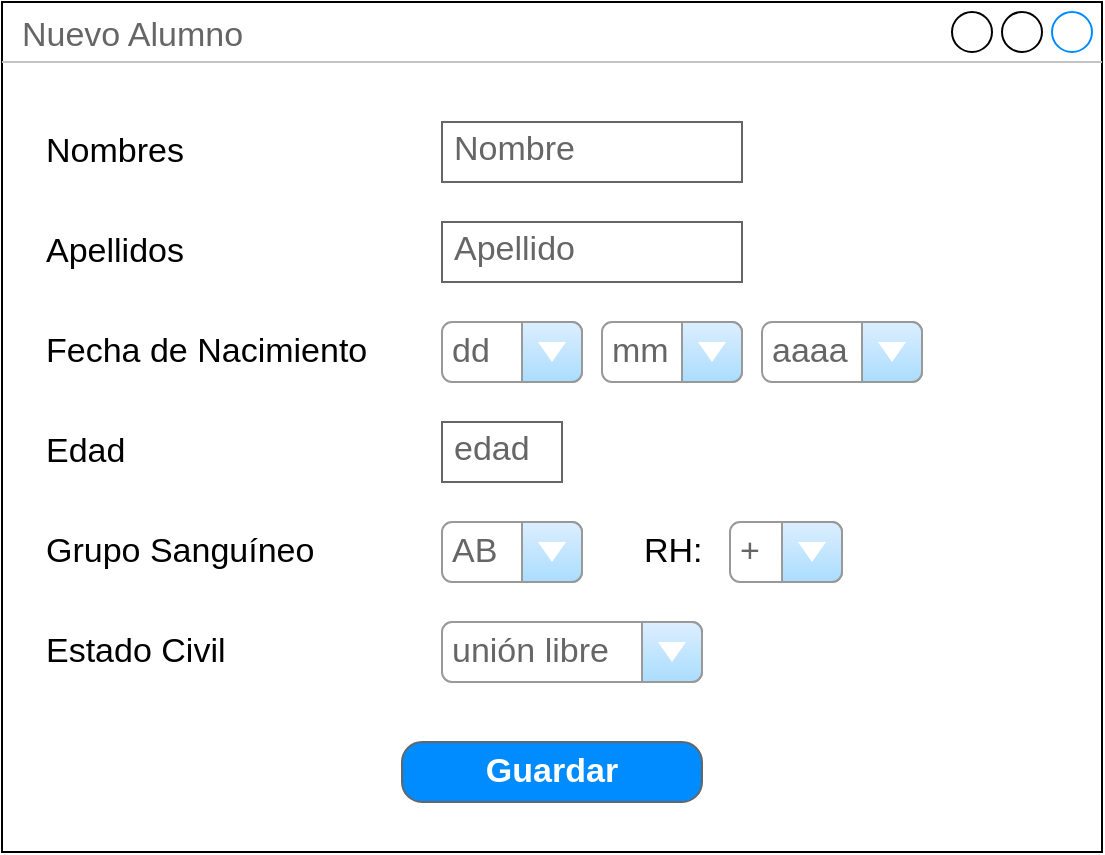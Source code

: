 <mxfile version="23.0.2" type="github">
  <diagram name="Página-1" id="fi6VvROfdYU-AcloMPlt">
    <mxGraphModel dx="1434" dy="738" grid="1" gridSize="10" guides="1" tooltips="1" connect="1" arrows="1" fold="1" page="1" pageScale="1" pageWidth="827" pageHeight="1169" math="0" shadow="0">
      <root>
        <mxCell id="0" />
        <mxCell id="1" parent="0" />
        <mxCell id="y7k0jvvtg_eauchYW0E5-14" value="Nuevo Alumno" style="strokeWidth=1;shadow=0;dashed=0;align=center;html=1;shape=mxgraph.mockup.containers.window;align=left;verticalAlign=top;spacingLeft=8;strokeColor2=#008cff;strokeColor3=#c4c4c4;fontColor=#666666;mainText=;fontSize=17;labelBackgroundColor=none;whiteSpace=wrap;" parent="1" vertex="1">
          <mxGeometry width="550" height="425" as="geometry" />
        </mxCell>
        <mxCell id="y7k0jvvtg_eauchYW0E5-15" value="Nombre" style="strokeWidth=1;shadow=0;dashed=0;align=center;html=1;shape=mxgraph.mockup.text.textBox;fontColor=#666666;align=left;fontSize=17;spacingLeft=4;spacingTop=-3;whiteSpace=wrap;strokeColor=#666666;mainText=" parent="1" vertex="1">
          <mxGeometry x="220" y="60" width="150" height="30" as="geometry" />
        </mxCell>
        <mxCell id="y7k0jvvtg_eauchYW0E5-16" value="Apellido" style="strokeWidth=1;shadow=0;dashed=0;align=center;html=1;shape=mxgraph.mockup.text.textBox;fontColor=#666666;align=left;fontSize=17;spacingLeft=4;spacingTop=-3;whiteSpace=wrap;strokeColor=#666666;mainText=" parent="1" vertex="1">
          <mxGeometry x="220" y="110" width="150" height="30" as="geometry" />
        </mxCell>
        <mxCell id="y7k0jvvtg_eauchYW0E5-17" value="dd" style="strokeWidth=1;shadow=0;dashed=0;align=center;html=1;shape=mxgraph.mockup.forms.comboBox;strokeColor=#999999;fillColor=#ddeeff;align=left;fillColor2=#aaddff;mainText=;fontColor=#666666;fontSize=17;spacingLeft=3;" parent="1" vertex="1">
          <mxGeometry x="220" y="160" width="70" height="30" as="geometry" />
        </mxCell>
        <mxCell id="y7k0jvvtg_eauchYW0E5-19" value="mm" style="strokeWidth=1;shadow=0;dashed=0;align=center;html=1;shape=mxgraph.mockup.forms.comboBox;strokeColor=#999999;fillColor=#ddeeff;align=left;fillColor2=#aaddff;mainText=;fontColor=#666666;fontSize=17;spacingLeft=3;" parent="1" vertex="1">
          <mxGeometry x="300" y="160" width="70" height="30" as="geometry" />
        </mxCell>
        <mxCell id="y7k0jvvtg_eauchYW0E5-20" value="aaaa" style="strokeWidth=1;shadow=0;dashed=0;align=center;html=1;shape=mxgraph.mockup.forms.comboBox;strokeColor=#999999;fillColor=#ddeeff;align=left;fillColor2=#aaddff;mainText=;fontColor=#666666;fontSize=17;spacingLeft=3;" parent="1" vertex="1">
          <mxGeometry x="380" y="160" width="80" height="30" as="geometry" />
        </mxCell>
        <mxCell id="y7k0jvvtg_eauchYW0E5-22" value="edad" style="strokeWidth=1;shadow=0;dashed=0;align=center;html=1;shape=mxgraph.mockup.text.textBox;fontColor=#666666;align=left;fontSize=17;spacingLeft=4;spacingTop=-3;whiteSpace=wrap;strokeColor=#666666;mainText=" parent="1" vertex="1">
          <mxGeometry x="220" y="210" width="60" height="30" as="geometry" />
        </mxCell>
        <mxCell id="y7k0jvvtg_eauchYW0E5-23" value="AB" style="strokeWidth=1;shadow=0;dashed=0;align=center;html=1;shape=mxgraph.mockup.forms.comboBox;strokeColor=#999999;fillColor=#ddeeff;align=left;fillColor2=#aaddff;mainText=;fontColor=#666666;fontSize=17;spacingLeft=3;" parent="1" vertex="1">
          <mxGeometry x="220" y="260" width="70" height="30" as="geometry" />
        </mxCell>
        <mxCell id="y7k0jvvtg_eauchYW0E5-24" value="+" style="strokeWidth=1;shadow=0;dashed=0;align=left;html=1;shape=mxgraph.mockup.forms.comboBox;strokeColor=#999999;fillColor=#ddeeff;align=left;fillColor2=#aaddff;mainText=;fontColor=#666666;fontSize=17;spacingLeft=3;" parent="1" vertex="1">
          <mxGeometry x="364" y="260" width="56" height="30" as="geometry" />
        </mxCell>
        <mxCell id="y7k0jvvtg_eauchYW0E5-25" value="unión libre" style="strokeWidth=1;shadow=0;dashed=0;align=center;html=1;shape=mxgraph.mockup.forms.comboBox;strokeColor=#999999;fillColor=#ddeeff;align=left;fillColor2=#aaddff;mainText=;fontColor=#666666;fontSize=17;spacingLeft=3;" parent="1" vertex="1">
          <mxGeometry x="220" y="310" width="130" height="30" as="geometry" />
        </mxCell>
        <mxCell id="y7k0jvvtg_eauchYW0E5-26" value="Nombres" style="text;html=1;strokeColor=none;fillColor=none;align=left;verticalAlign=middle;whiteSpace=wrap;rounded=0;fontSize=17;fontStyle=0" parent="1" vertex="1">
          <mxGeometry x="20" y="60" width="120" height="30" as="geometry" />
        </mxCell>
        <mxCell id="y7k0jvvtg_eauchYW0E5-27" value="Apellidos" style="text;html=1;strokeColor=none;fillColor=none;align=left;verticalAlign=middle;whiteSpace=wrap;rounded=0;fontSize=17;fontStyle=0" parent="1" vertex="1">
          <mxGeometry x="20" y="110" width="120" height="30" as="geometry" />
        </mxCell>
        <mxCell id="y7k0jvvtg_eauchYW0E5-28" value="Fecha de Nacimiento" style="text;html=1;strokeColor=none;fillColor=none;align=left;verticalAlign=middle;whiteSpace=wrap;rounded=0;fontSize=17;fontStyle=0" parent="1" vertex="1">
          <mxGeometry x="20" y="160" width="170" height="30" as="geometry" />
        </mxCell>
        <mxCell id="y7k0jvvtg_eauchYW0E5-29" value="Edad" style="text;html=1;strokeColor=none;fillColor=none;align=left;verticalAlign=middle;whiteSpace=wrap;rounded=0;fontSize=17;fontStyle=0" parent="1" vertex="1">
          <mxGeometry x="20" y="210" width="120" height="30" as="geometry" />
        </mxCell>
        <mxCell id="y7k0jvvtg_eauchYW0E5-30" value="Grupo Sanguíneo" style="text;html=1;strokeColor=none;fillColor=none;align=left;verticalAlign=middle;whiteSpace=wrap;rounded=0;fontSize=17;fontStyle=0" parent="1" vertex="1">
          <mxGeometry x="20" y="260" width="140" height="30" as="geometry" />
        </mxCell>
        <mxCell id="y7k0jvvtg_eauchYW0E5-31" value="Estado Civil" style="text;html=1;strokeColor=none;fillColor=none;align=left;verticalAlign=middle;whiteSpace=wrap;rounded=0;fontSize=17;fontStyle=0" parent="1" vertex="1">
          <mxGeometry x="20" y="310" width="120" height="30" as="geometry" />
        </mxCell>
        <mxCell id="y7k0jvvtg_eauchYW0E5-45" value="Guardar" style="strokeWidth=1;shadow=0;dashed=0;align=center;html=1;shape=mxgraph.mockup.buttons.button;strokeColor=#666666;fontColor=#ffffff;mainText=;buttonStyle=round;fontSize=17;fontStyle=1;fillColor=#008cff;whiteSpace=wrap;" parent="1" vertex="1">
          <mxGeometry x="200" y="370" width="150" height="30" as="geometry" />
        </mxCell>
        <mxCell id="NvBK4p-Xf2bHWX0XbZFA-1" value="RH:" style="text;html=1;strokeColor=none;fillColor=none;align=left;verticalAlign=middle;whiteSpace=wrap;rounded=0;fontSize=17;fontStyle=0" vertex="1" parent="1">
          <mxGeometry x="319" y="260" width="41" height="30" as="geometry" />
        </mxCell>
      </root>
    </mxGraphModel>
  </diagram>
</mxfile>
